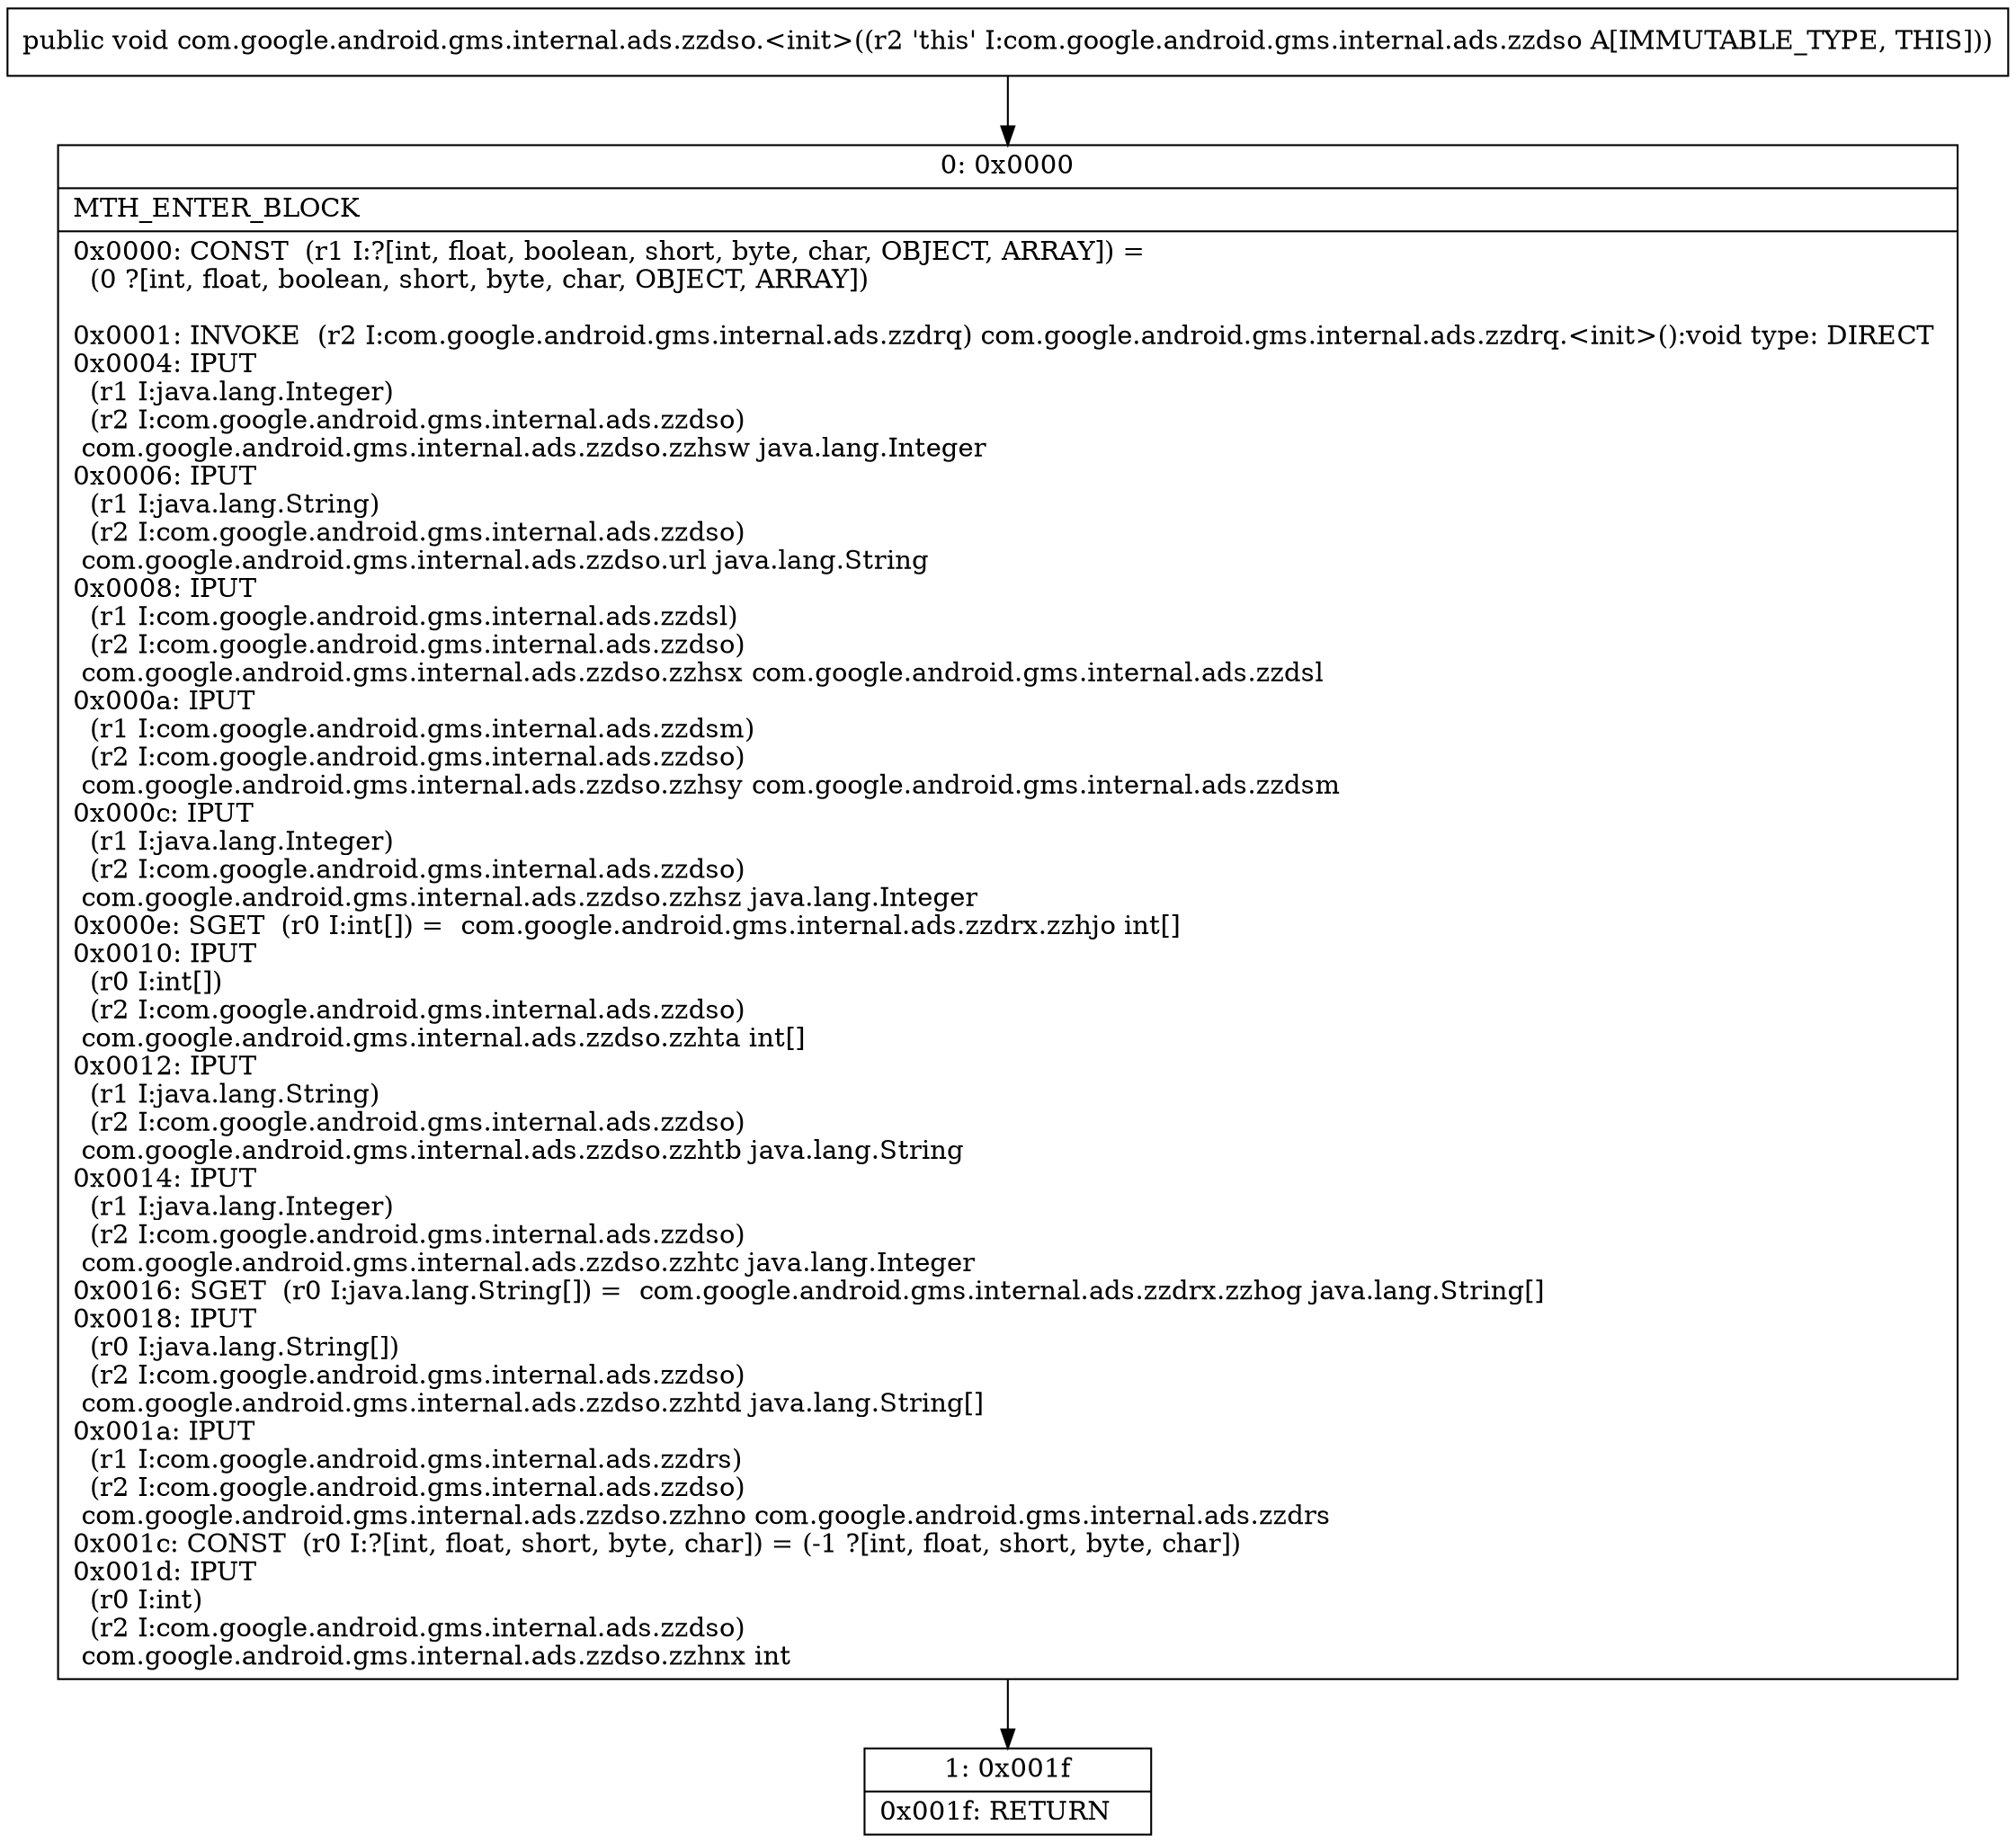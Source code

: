 digraph "CFG forcom.google.android.gms.internal.ads.zzdso.\<init\>()V" {
Node_0 [shape=record,label="{0\:\ 0x0000|MTH_ENTER_BLOCK\l|0x0000: CONST  (r1 I:?[int, float, boolean, short, byte, char, OBJECT, ARRAY]) = \l  (0 ?[int, float, boolean, short, byte, char, OBJECT, ARRAY])\l \l0x0001: INVOKE  (r2 I:com.google.android.gms.internal.ads.zzdrq) com.google.android.gms.internal.ads.zzdrq.\<init\>():void type: DIRECT \l0x0004: IPUT  \l  (r1 I:java.lang.Integer)\l  (r2 I:com.google.android.gms.internal.ads.zzdso)\l com.google.android.gms.internal.ads.zzdso.zzhsw java.lang.Integer \l0x0006: IPUT  \l  (r1 I:java.lang.String)\l  (r2 I:com.google.android.gms.internal.ads.zzdso)\l com.google.android.gms.internal.ads.zzdso.url java.lang.String \l0x0008: IPUT  \l  (r1 I:com.google.android.gms.internal.ads.zzdsl)\l  (r2 I:com.google.android.gms.internal.ads.zzdso)\l com.google.android.gms.internal.ads.zzdso.zzhsx com.google.android.gms.internal.ads.zzdsl \l0x000a: IPUT  \l  (r1 I:com.google.android.gms.internal.ads.zzdsm)\l  (r2 I:com.google.android.gms.internal.ads.zzdso)\l com.google.android.gms.internal.ads.zzdso.zzhsy com.google.android.gms.internal.ads.zzdsm \l0x000c: IPUT  \l  (r1 I:java.lang.Integer)\l  (r2 I:com.google.android.gms.internal.ads.zzdso)\l com.google.android.gms.internal.ads.zzdso.zzhsz java.lang.Integer \l0x000e: SGET  (r0 I:int[]) =  com.google.android.gms.internal.ads.zzdrx.zzhjo int[] \l0x0010: IPUT  \l  (r0 I:int[])\l  (r2 I:com.google.android.gms.internal.ads.zzdso)\l com.google.android.gms.internal.ads.zzdso.zzhta int[] \l0x0012: IPUT  \l  (r1 I:java.lang.String)\l  (r2 I:com.google.android.gms.internal.ads.zzdso)\l com.google.android.gms.internal.ads.zzdso.zzhtb java.lang.String \l0x0014: IPUT  \l  (r1 I:java.lang.Integer)\l  (r2 I:com.google.android.gms.internal.ads.zzdso)\l com.google.android.gms.internal.ads.zzdso.zzhtc java.lang.Integer \l0x0016: SGET  (r0 I:java.lang.String[]) =  com.google.android.gms.internal.ads.zzdrx.zzhog java.lang.String[] \l0x0018: IPUT  \l  (r0 I:java.lang.String[])\l  (r2 I:com.google.android.gms.internal.ads.zzdso)\l com.google.android.gms.internal.ads.zzdso.zzhtd java.lang.String[] \l0x001a: IPUT  \l  (r1 I:com.google.android.gms.internal.ads.zzdrs)\l  (r2 I:com.google.android.gms.internal.ads.zzdso)\l com.google.android.gms.internal.ads.zzdso.zzhno com.google.android.gms.internal.ads.zzdrs \l0x001c: CONST  (r0 I:?[int, float, short, byte, char]) = (\-1 ?[int, float, short, byte, char]) \l0x001d: IPUT  \l  (r0 I:int)\l  (r2 I:com.google.android.gms.internal.ads.zzdso)\l com.google.android.gms.internal.ads.zzdso.zzhnx int \l}"];
Node_1 [shape=record,label="{1\:\ 0x001f|0x001f: RETURN   \l}"];
MethodNode[shape=record,label="{public void com.google.android.gms.internal.ads.zzdso.\<init\>((r2 'this' I:com.google.android.gms.internal.ads.zzdso A[IMMUTABLE_TYPE, THIS])) }"];
MethodNode -> Node_0;
Node_0 -> Node_1;
}

